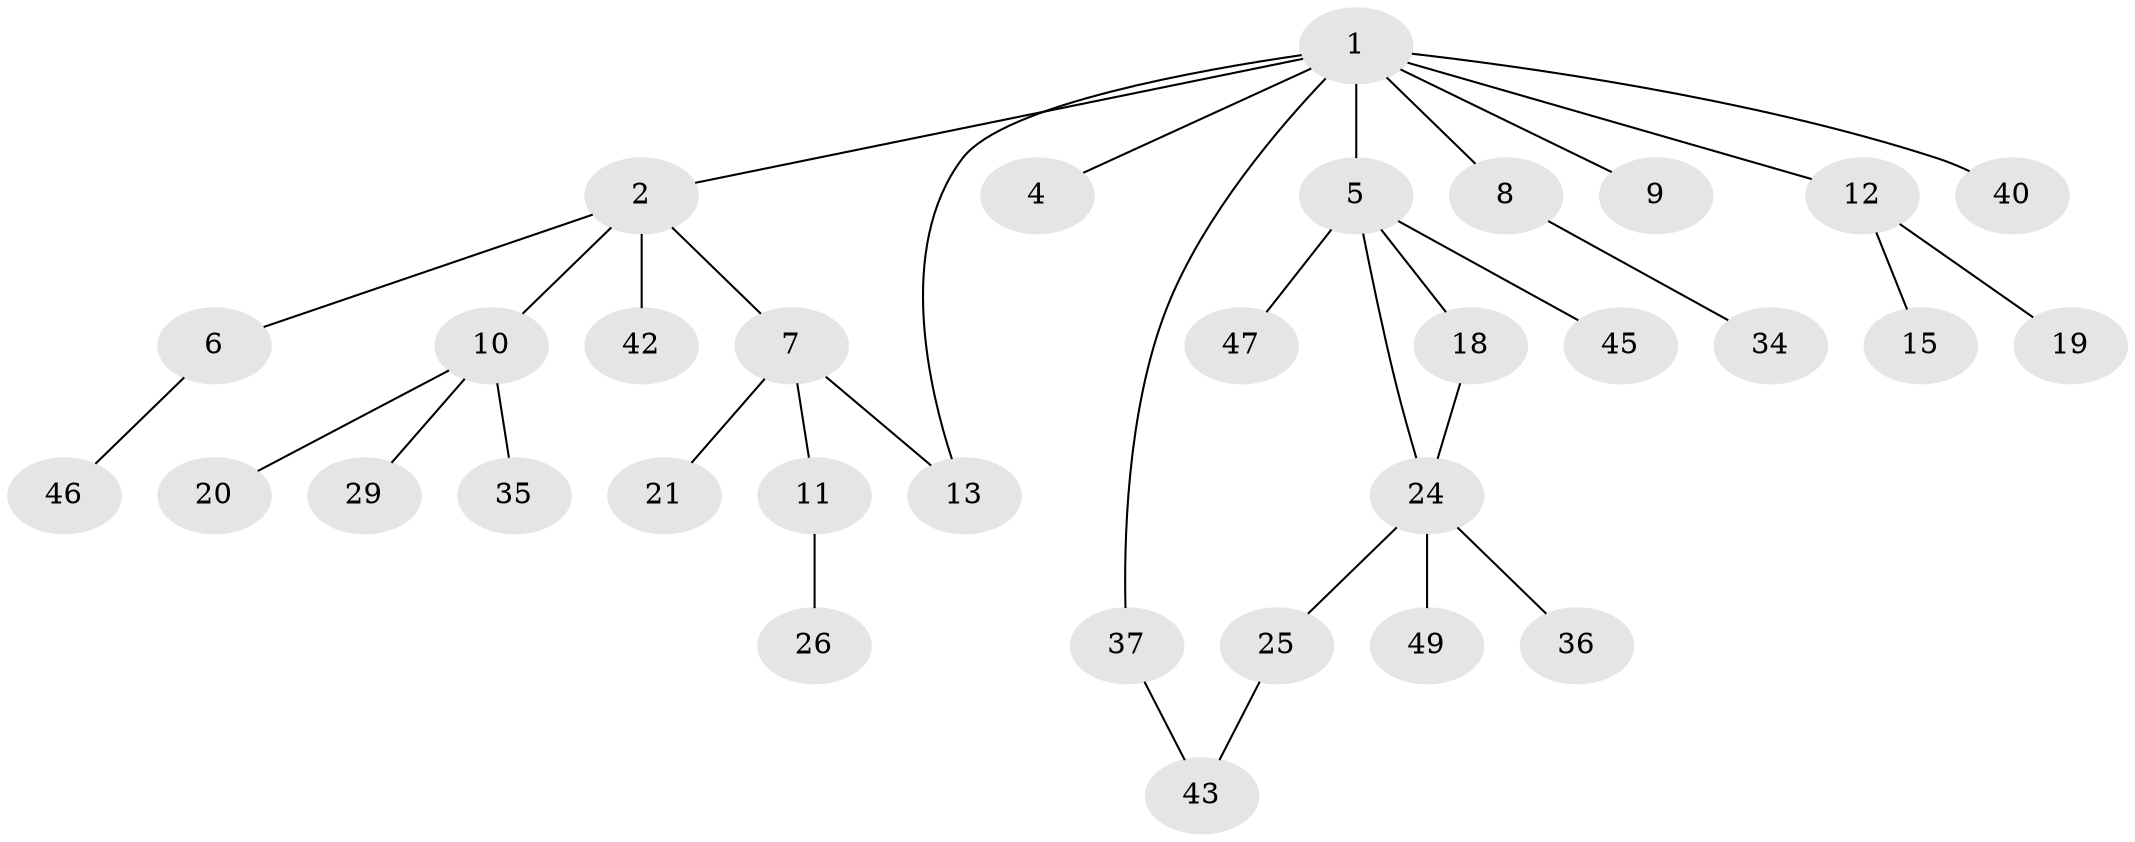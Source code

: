 // original degree distribution, {7: 0.02, 5: 0.04, 4: 0.08, 1: 0.44, 2: 0.28, 3: 0.14}
// Generated by graph-tools (version 1.1) at 2025/41/03/06/25 10:41:26]
// undirected, 32 vertices, 34 edges
graph export_dot {
graph [start="1"]
  node [color=gray90,style=filled];
  1 [super="+3"];
  2 [super="+31"];
  4;
  5 [super="+27"];
  6 [super="+14"];
  7 [super="+17"];
  8 [super="+16"];
  9 [super="+32"];
  10 [super="+23"];
  11 [super="+33"];
  12 [super="+28"];
  13 [super="+22"];
  15;
  18 [super="+38"];
  19;
  20 [super="+39"];
  21;
  24 [super="+30"];
  25 [super="+44"];
  26 [super="+48"];
  29;
  34;
  35;
  36;
  37 [super="+41"];
  40;
  42;
  43;
  45 [super="+50"];
  46;
  47;
  49;
  1 -- 2;
  1 -- 8;
  1 -- 12;
  1 -- 13;
  1 -- 37;
  1 -- 40;
  1 -- 4;
  1 -- 5;
  1 -- 9;
  2 -- 6;
  2 -- 7;
  2 -- 10;
  2 -- 42;
  5 -- 18;
  5 -- 45;
  5 -- 24;
  5 -- 47;
  6 -- 46;
  7 -- 11;
  7 -- 21;
  7 -- 13;
  8 -- 34;
  10 -- 20;
  10 -- 35;
  10 -- 29;
  11 -- 26;
  12 -- 15;
  12 -- 19;
  18 -- 24;
  24 -- 25;
  24 -- 36;
  24 -- 49;
  25 -- 43;
  37 -- 43;
}
